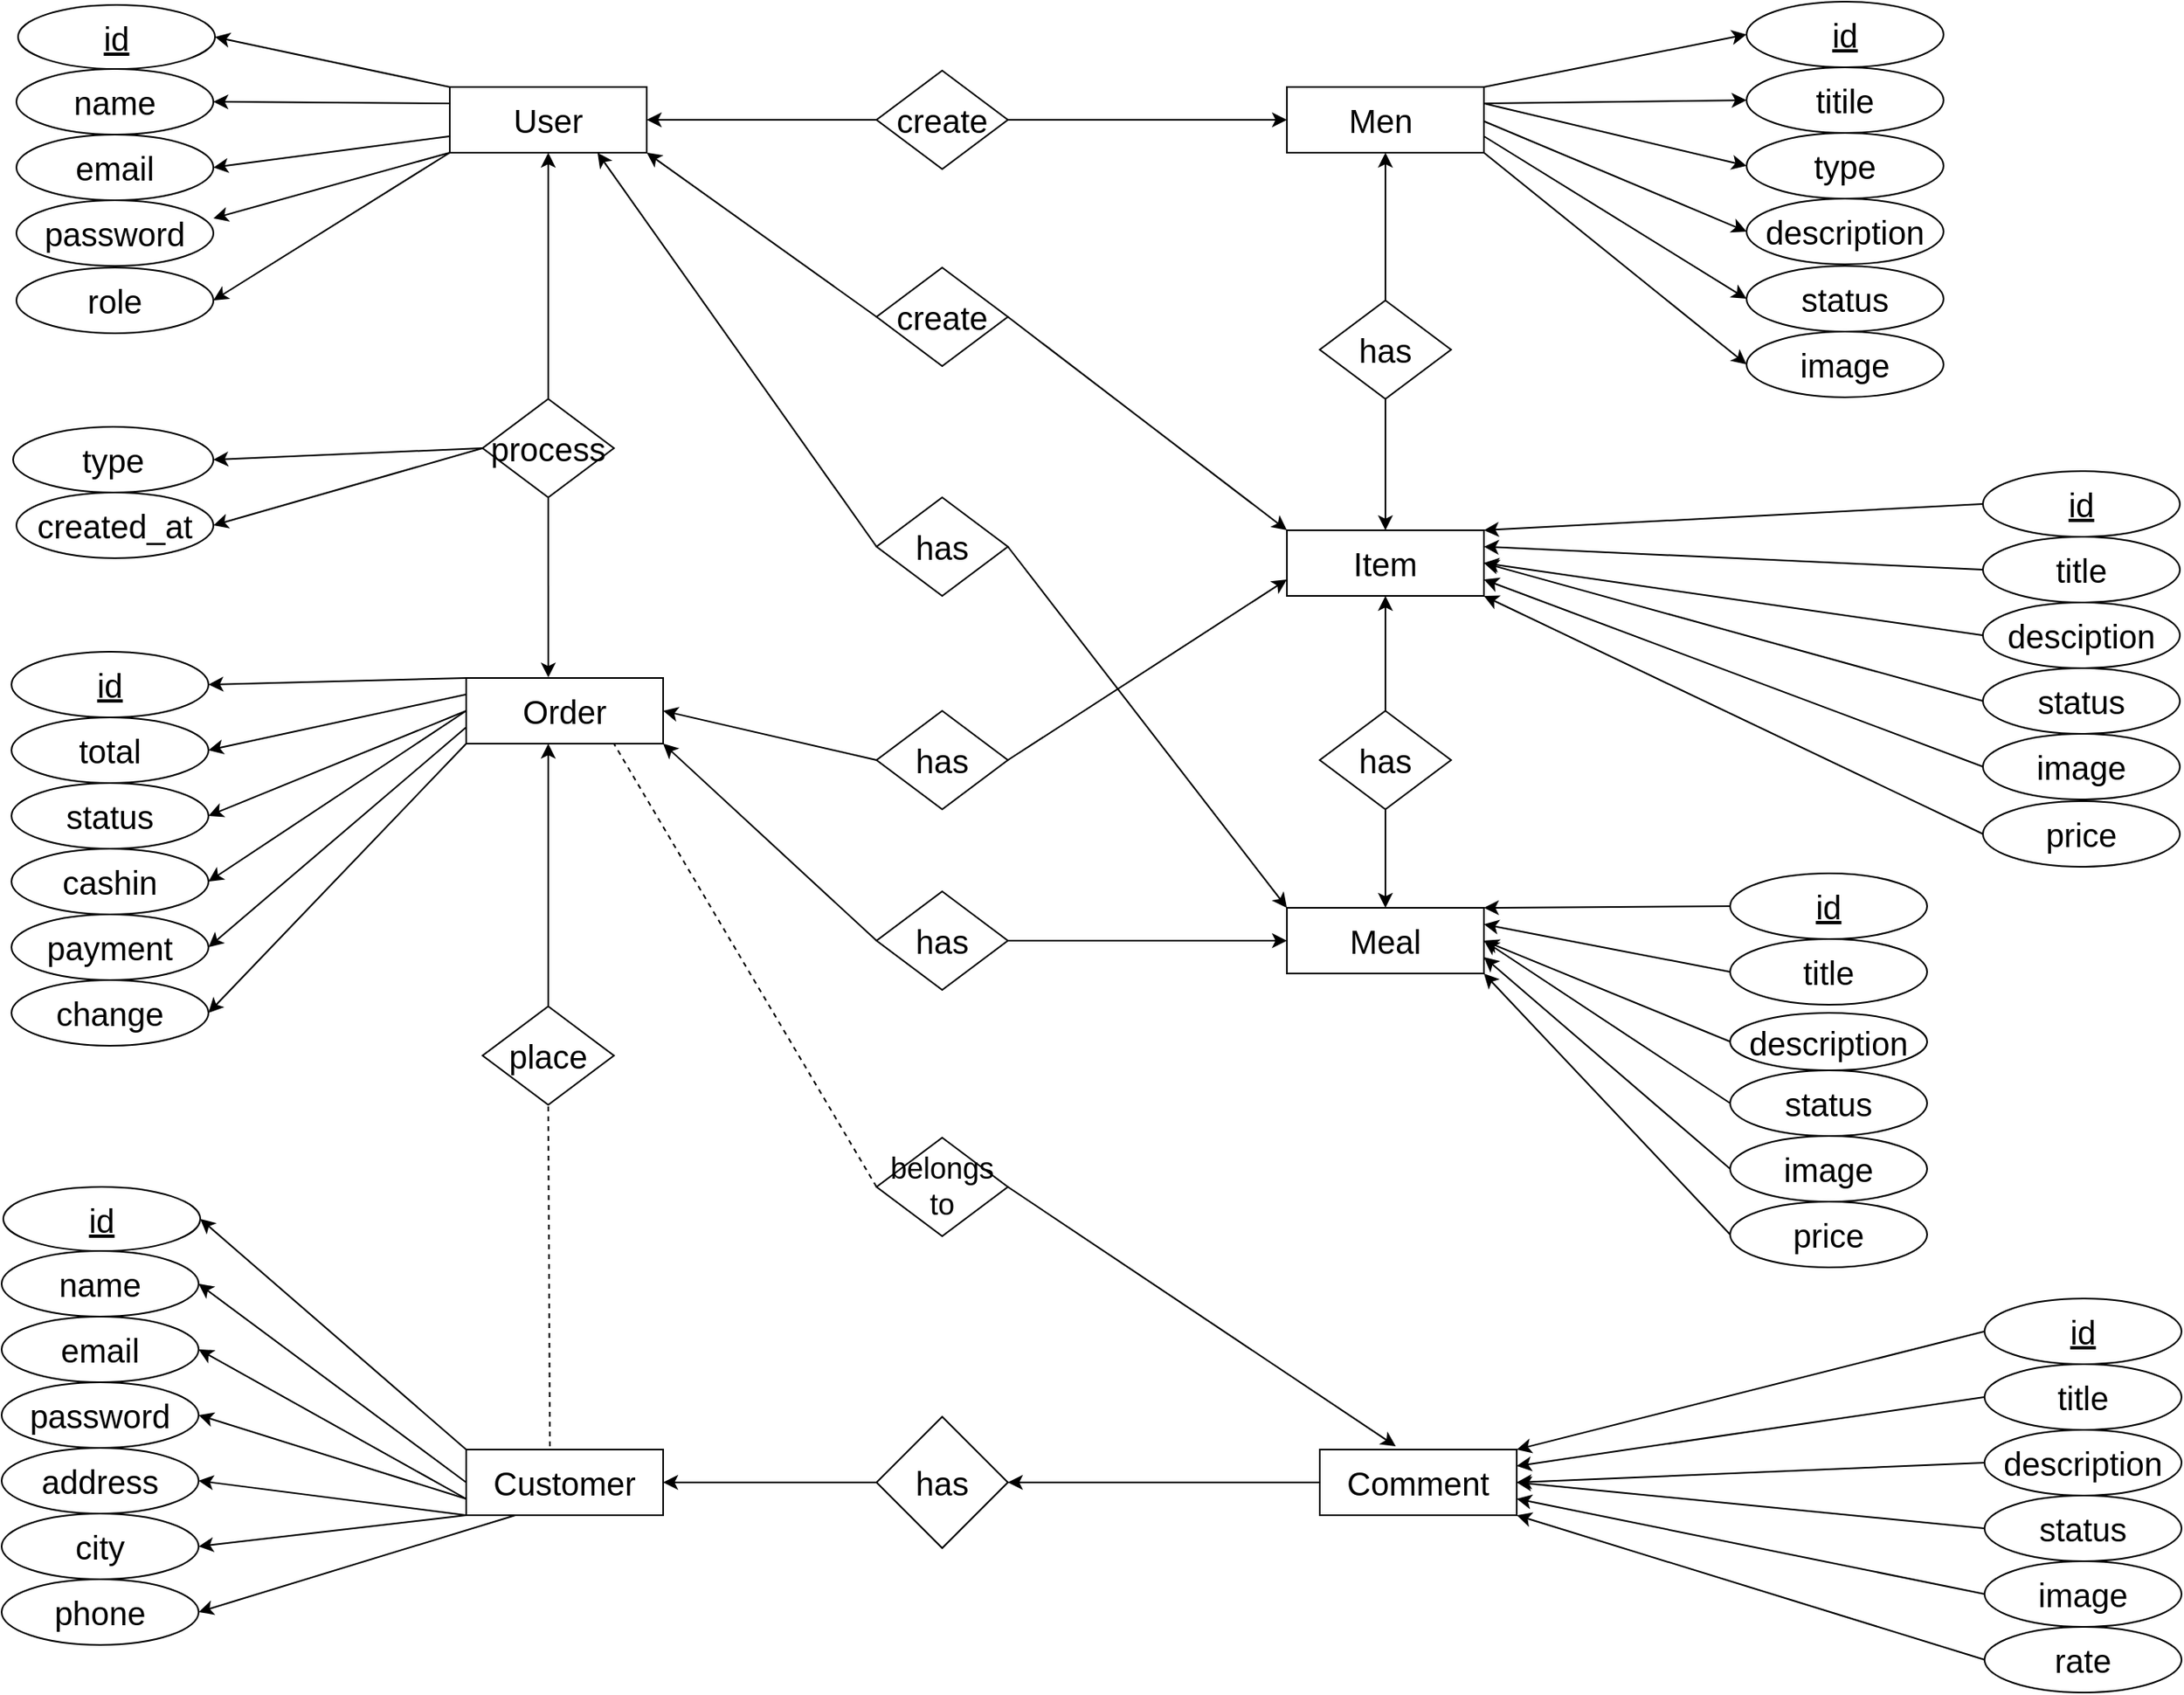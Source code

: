 <mxfile version="20.6.2" type="device"><diagram id="zzt8pFwKSeYD161nmU9I" name="Page-1"><mxGraphModel dx="2297" dy="900" grid="1" gridSize="10" guides="1" tooltips="1" connect="1" arrows="1" fold="1" page="1" pageScale="1" pageWidth="850" pageHeight="1100" math="0" shadow="0"><root><mxCell id="0"/><mxCell id="1" parent="0"/><mxCell id="lmB3rib237gsvG0lCWFo-157" value="" style="edgeStyle=none;rounded=0;orthogonalLoop=1;jettySize=auto;html=1;fontSize=20;entryX=1;entryY=0.5;entryDx=0;entryDy=0;exitX=0;exitY=0;exitDx=0;exitDy=0;" parent="1" source="lmB3rib237gsvG0lCWFo-1" target="lmB3rib237gsvG0lCWFo-173" edge="1"><mxGeometry relative="1" as="geometry"><mxPoint x="-370" y="100" as="sourcePoint"/><mxPoint x="-498" y="60" as="targetPoint"/></mxGeometry></mxCell><mxCell id="lmB3rib237gsvG0lCWFo-159" value="" style="edgeStyle=none;rounded=0;orthogonalLoop=1;jettySize=auto;html=1;fontSize=20;entryX=1;entryY=0.5;entryDx=0;entryDy=0;exitX=0;exitY=0.25;exitDx=0;exitDy=0;" parent="1" source="lmB3rib237gsvG0lCWFo-1" target="lmB3rib237gsvG0lCWFo-172" edge="1"><mxGeometry relative="1" as="geometry"><mxPoint x="-498" y="100" as="targetPoint"/></mxGeometry></mxCell><mxCell id="lmB3rib237gsvG0lCWFo-163" value="" style="edgeStyle=none;rounded=0;orthogonalLoop=1;jettySize=auto;html=1;fontSize=20;entryX=1;entryY=0.275;entryDx=0;entryDy=0;entryPerimeter=0;exitX=0;exitY=1;exitDx=0;exitDy=0;" parent="1" source="lmB3rib237gsvG0lCWFo-1" target="lmB3rib237gsvG0lCWFo-171" edge="1"><mxGeometry relative="1" as="geometry"><mxPoint x="-360" y="120" as="sourcePoint"/><mxPoint x="-498" y="180" as="targetPoint"/></mxGeometry></mxCell><mxCell id="lmB3rib237gsvG0lCWFo-168" style="edgeStyle=none;rounded=0;orthogonalLoop=1;jettySize=auto;html=1;exitX=0;exitY=0.75;exitDx=0;exitDy=0;entryX=1;entryY=0.5;entryDx=0;entryDy=0;fontSize=20;" parent="1" source="lmB3rib237gsvG0lCWFo-1" target="lmB3rib237gsvG0lCWFo-170" edge="1"><mxGeometry relative="1" as="geometry"><mxPoint x="-498" y="140" as="targetPoint"/></mxGeometry></mxCell><mxCell id="lmB3rib237gsvG0lCWFo-169" style="edgeStyle=none;rounded=0;orthogonalLoop=1;jettySize=auto;html=1;exitX=0;exitY=1;exitDx=0;exitDy=0;entryX=1;entryY=0.5;entryDx=0;entryDy=0;fontSize=20;" parent="1" source="lmB3rib237gsvG0lCWFo-1" target="lmB3rib237gsvG0lCWFo-164" edge="1"><mxGeometry relative="1" as="geometry"/></mxCell><object label="&lt;font style=&quot;font-size: 20px;&quot;&gt;User&lt;/font&gt;" id="lmB3rib237gsvG0lCWFo-1"><mxCell style="rounded=0;whiteSpace=wrap;html=1;" parent="1" vertex="1"><mxGeometry x="-368" y="90" width="120" height="40" as="geometry"/></mxCell></object><mxCell id="lmB3rib237gsvG0lCWFo-179" value="" style="edgeStyle=none;rounded=0;orthogonalLoop=1;jettySize=auto;html=1;fontSize=18;entryX=0;entryY=0.5;entryDx=0;entryDy=0;exitX=1;exitY=0.25;exitDx=0;exitDy=0;" parent="1" source="lmB3rib237gsvG0lCWFo-2" target="lmB3rib237gsvG0lCWFo-182" edge="1"><mxGeometry relative="1" as="geometry"/></mxCell><mxCell id="lmB3rib237gsvG0lCWFo-181" value="" style="edgeStyle=none;rounded=0;orthogonalLoop=1;jettySize=auto;html=1;fontSize=18;entryX=0;entryY=0.5;entryDx=0;entryDy=0;exitX=1;exitY=0;exitDx=0;exitDy=0;" parent="1" source="lmB3rib237gsvG0lCWFo-2" target="lmB3rib237gsvG0lCWFo-178" edge="1"><mxGeometry relative="1" as="geometry"/></mxCell><mxCell id="lmB3rib237gsvG0lCWFo-187" style="edgeStyle=none;rounded=0;orthogonalLoop=1;jettySize=auto;html=1;exitX=1;exitY=0.25;exitDx=0;exitDy=0;entryX=0;entryY=0.5;entryDx=0;entryDy=0;fontSize=18;" parent="1" source="lmB3rib237gsvG0lCWFo-2" target="lmB3rib237gsvG0lCWFo-184" edge="1"><mxGeometry relative="1" as="geometry"/></mxCell><mxCell id="lmB3rib237gsvG0lCWFo-188" style="edgeStyle=none;rounded=0;orthogonalLoop=1;jettySize=auto;html=1;entryX=0;entryY=0.5;entryDx=0;entryDy=0;fontSize=18;" parent="1" target="lmB3rib237gsvG0lCWFo-185" edge="1"><mxGeometry relative="1" as="geometry"><mxPoint x="260" y="110" as="sourcePoint"/></mxGeometry></mxCell><mxCell id="lmB3rib237gsvG0lCWFo-189" style="edgeStyle=none;rounded=0;orthogonalLoop=1;jettySize=auto;html=1;exitX=1;exitY=0.75;exitDx=0;exitDy=0;entryX=0;entryY=0.5;entryDx=0;entryDy=0;fontSize=18;" parent="1" source="lmB3rib237gsvG0lCWFo-2" target="lmB3rib237gsvG0lCWFo-186" edge="1"><mxGeometry relative="1" as="geometry"/></mxCell><mxCell id="lmB3rib237gsvG0lCWFo-190" style="edgeStyle=none;rounded=0;orthogonalLoop=1;jettySize=auto;html=1;exitX=1;exitY=1;exitDx=0;exitDy=0;entryX=0;entryY=0.5;entryDx=0;entryDy=0;fontSize=18;" parent="1" source="lmB3rib237gsvG0lCWFo-2" target="lmB3rib237gsvG0lCWFo-183" edge="1"><mxGeometry relative="1" as="geometry"/></mxCell><mxCell id="lmB3rib237gsvG0lCWFo-2" value="&lt;font style=&quot;font-size: 20px;&quot;&gt;Men&lt;span style=&quot;white-space: pre;&quot;&gt;&#9;&lt;/span&gt;&lt;/font&gt;" style="rounded=0;whiteSpace=wrap;html=1;" parent="1" vertex="1"><mxGeometry x="142" y="90" width="120" height="40" as="geometry"/></mxCell><mxCell id="lmB3rib237gsvG0lCWFo-74" style="edgeStyle=none;rounded=0;orthogonalLoop=1;jettySize=auto;html=1;exitX=0;exitY=0.25;exitDx=0;exitDy=0;entryX=1;entryY=0.5;entryDx=0;entryDy=0;" parent="1" source="lmB3rib237gsvG0lCWFo-3" target="lmB3rib237gsvG0lCWFo-72" edge="1"><mxGeometry relative="1" as="geometry"/></mxCell><mxCell id="lmB3rib237gsvG0lCWFo-76" value="" style="edgeStyle=none;rounded=0;orthogonalLoop=1;jettySize=auto;html=1;exitX=0;exitY=0.5;exitDx=0;exitDy=0;entryX=1;entryY=0.5;entryDx=0;entryDy=0;" parent="1" source="lmB3rib237gsvG0lCWFo-3" target="lmB3rib237gsvG0lCWFo-75" edge="1"><mxGeometry relative="1" as="geometry"/></mxCell><mxCell id="lmB3rib237gsvG0lCWFo-82" style="edgeStyle=none;rounded=0;orthogonalLoop=1;jettySize=auto;html=1;exitX=0;exitY=0.5;exitDx=0;exitDy=0;entryX=1;entryY=0.5;entryDx=0;entryDy=0;" parent="1" source="lmB3rib237gsvG0lCWFo-3" target="lmB3rib237gsvG0lCWFo-81" edge="1"><mxGeometry relative="1" as="geometry"/></mxCell><mxCell id="lmB3rib237gsvG0lCWFo-83" style="edgeStyle=none;rounded=0;orthogonalLoop=1;jettySize=auto;html=1;exitX=0;exitY=0;exitDx=0;exitDy=0;entryX=1;entryY=0.5;entryDx=0;entryDy=0;" parent="1" source="lmB3rib237gsvG0lCWFo-3" target="lmB3rib237gsvG0lCWFo-77" edge="1"><mxGeometry relative="1" as="geometry"/></mxCell><mxCell id="lmB3rib237gsvG0lCWFo-86" style="edgeStyle=none;rounded=0;orthogonalLoop=1;jettySize=auto;html=1;exitX=0;exitY=1;exitDx=0;exitDy=0;entryX=1;entryY=0.5;entryDx=0;entryDy=0;" parent="1" source="lmB3rib237gsvG0lCWFo-3" target="lmB3rib237gsvG0lCWFo-85" edge="1"><mxGeometry relative="1" as="geometry"/></mxCell><mxCell id="lmB3rib237gsvG0lCWFo-87" style="edgeStyle=none;rounded=0;orthogonalLoop=1;jettySize=auto;html=1;exitX=0;exitY=0.75;exitDx=0;exitDy=0;entryX=1;entryY=0.5;entryDx=0;entryDy=0;" parent="1" source="lmB3rib237gsvG0lCWFo-3" target="lmB3rib237gsvG0lCWFo-84" edge="1"><mxGeometry relative="1" as="geometry"/></mxCell><mxCell id="lmB3rib237gsvG0lCWFo-3" value="&lt;font style=&quot;font-size: 20px;&quot;&gt;Order&lt;/font&gt;" style="rounded=0;whiteSpace=wrap;html=1;" parent="1" vertex="1"><mxGeometry x="-358" y="450" width="120" height="40" as="geometry"/></mxCell><mxCell id="lmB3rib237gsvG0lCWFo-47" value="" style="edgeStyle=orthogonalEdgeStyle;rounded=0;orthogonalLoop=1;jettySize=auto;html=1;entryX=1;entryY=0.5;entryDx=0;entryDy=0;exitX=0;exitY=0.5;exitDx=0;exitDy=0;" parent="1" source="lmB3rib237gsvG0lCWFo-7" target="lmB3rib237gsvG0lCWFo-46" edge="1"><mxGeometry relative="1" as="geometry"/></mxCell><mxCell id="lmB3rib237gsvG0lCWFo-7" value="&lt;font style=&quot;font-size: 20px;&quot;&gt;Comment&lt;/font&gt;" style="rounded=0;whiteSpace=wrap;html=1;" parent="1" vertex="1"><mxGeometry x="162" y="920" width="120" height="40" as="geometry"/></mxCell><mxCell id="lmB3rib237gsvG0lCWFo-32" style="edgeStyle=orthogonalEdgeStyle;rounded=0;orthogonalLoop=1;jettySize=auto;html=1;exitX=1;exitY=0.5;exitDx=0;exitDy=0;entryX=0;entryY=0.5;entryDx=0;entryDy=0;" parent="1" source="lmB3rib237gsvG0lCWFo-17" target="lmB3rib237gsvG0lCWFo-2" edge="1"><mxGeometry relative="1" as="geometry"/></mxCell><mxCell id="lmB3rib237gsvG0lCWFo-175" style="edgeStyle=none;rounded=0;orthogonalLoop=1;jettySize=auto;html=1;exitX=0;exitY=0.5;exitDx=0;exitDy=0;entryX=1;entryY=0.5;entryDx=0;entryDy=0;fontSize=18;" parent="1" source="lmB3rib237gsvG0lCWFo-17" target="lmB3rib237gsvG0lCWFo-1" edge="1"><mxGeometry relative="1" as="geometry"/></mxCell><mxCell id="lmB3rib237gsvG0lCWFo-17" value="&lt;font style=&quot;font-size: 20px;&quot;&gt;create&lt;/font&gt;" style="rhombus;whiteSpace=wrap;html=1;" parent="1" vertex="1"><mxGeometry x="-108" y="80" width="80" height="60" as="geometry"/></mxCell><mxCell id="lmB3rib237gsvG0lCWFo-63" style="edgeStyle=none;rounded=0;orthogonalLoop=1;jettySize=auto;html=1;exitX=1;exitY=0.5;exitDx=0;exitDy=0;entryX=0;entryY=0;entryDx=0;entryDy=0;" parent="1" source="lmB3rib237gsvG0lCWFo-19" target="lmB3rib237gsvG0lCWFo-112" edge="1"><mxGeometry relative="1" as="geometry"><mxPoint x="142" y="600" as="targetPoint"/></mxGeometry></mxCell><mxCell id="lmB3rib237gsvG0lCWFo-67" style="edgeStyle=none;rounded=0;orthogonalLoop=1;jettySize=auto;html=1;exitX=0;exitY=0.5;exitDx=0;exitDy=0;entryX=0.75;entryY=1;entryDx=0;entryDy=0;" parent="1" source="lmB3rib237gsvG0lCWFo-19" target="lmB3rib237gsvG0lCWFo-1" edge="1"><mxGeometry relative="1" as="geometry"/></mxCell><mxCell id="lmB3rib237gsvG0lCWFo-19" value="&lt;font style=&quot;font-size: 20px;&quot;&gt;has&lt;/font&gt;" style="rhombus;whiteSpace=wrap;html=1;" parent="1" vertex="1"><mxGeometry x="-108" y="340" width="80" height="60" as="geometry"/></mxCell><mxCell id="lmB3rib237gsvG0lCWFo-53" style="edgeStyle=none;rounded=0;orthogonalLoop=1;jettySize=auto;html=1;exitX=1;exitY=0.5;exitDx=0;exitDy=0;entryX=0;entryY=0;entryDx=0;entryDy=0;" parent="1" source="lmB3rib237gsvG0lCWFo-20" target="lmB3rib237gsvG0lCWFo-125" edge="1"><mxGeometry relative="1" as="geometry"><mxPoint x="142" y="360" as="targetPoint"/></mxGeometry></mxCell><mxCell id="lmB3rib237gsvG0lCWFo-174" style="edgeStyle=none;rounded=0;orthogonalLoop=1;jettySize=auto;html=1;exitX=0;exitY=0.5;exitDx=0;exitDy=0;entryX=1;entryY=1;entryDx=0;entryDy=0;fontSize=18;" parent="1" source="lmB3rib237gsvG0lCWFo-20" target="lmB3rib237gsvG0lCWFo-1" edge="1"><mxGeometry relative="1" as="geometry"/></mxCell><mxCell id="lmB3rib237gsvG0lCWFo-20" value="&lt;font style=&quot;font-size: 20px;&quot;&gt;create&lt;/font&gt;" style="rhombus;whiteSpace=wrap;html=1;" parent="1" vertex="1"><mxGeometry x="-108" y="200" width="80" height="60" as="geometry"/></mxCell><mxCell id="lmB3rib237gsvG0lCWFo-59" style="edgeStyle=none;rounded=0;orthogonalLoop=1;jettySize=auto;html=1;exitX=1;exitY=0.5;exitDx=0;exitDy=0;entryX=0.386;entryY=-0.05;entryDx=0;entryDy=0;entryPerimeter=0;" parent="1" source="lmB3rib237gsvG0lCWFo-21" target="lmB3rib237gsvG0lCWFo-7" edge="1"><mxGeometry relative="1" as="geometry"/></mxCell><mxCell id="lmB3rib237gsvG0lCWFo-21" value="&lt;font style=&quot;font-size: 18px;&quot;&gt;belongs &lt;br&gt;to&lt;/font&gt;" style="rhombus;whiteSpace=wrap;html=1;" parent="1" vertex="1"><mxGeometry x="-108" y="730" width="80" height="60" as="geometry"/></mxCell><mxCell id="lmB3rib237gsvG0lCWFo-65" style="edgeStyle=none;rounded=0;orthogonalLoop=1;jettySize=auto;html=1;exitX=0;exitY=0.5;exitDx=0;exitDy=0;entryX=1;entryY=0.5;entryDx=0;entryDy=0;" parent="1" source="lmB3rib237gsvG0lCWFo-22" target="lmB3rib237gsvG0lCWFo-3" edge="1"><mxGeometry relative="1" as="geometry"/></mxCell><mxCell id="lmB3rib237gsvG0lCWFo-66" style="edgeStyle=none;rounded=0;orthogonalLoop=1;jettySize=auto;html=1;exitX=1;exitY=0.5;exitDx=0;exitDy=0;entryX=0;entryY=0.75;entryDx=0;entryDy=0;" parent="1" source="lmB3rib237gsvG0lCWFo-22" target="lmB3rib237gsvG0lCWFo-125" edge="1"><mxGeometry relative="1" as="geometry"><mxPoint x="140" y="400" as="targetPoint"/></mxGeometry></mxCell><mxCell id="lmB3rib237gsvG0lCWFo-22" value="&lt;font style=&quot;font-size: 20px;&quot;&gt;has&lt;/font&gt;" style="rhombus;whiteSpace=wrap;html=1;" parent="1" vertex="1"><mxGeometry x="-108" y="470" width="80" height="60" as="geometry"/></mxCell><mxCell id="lmB3rib237gsvG0lCWFo-51" style="edgeStyle=orthogonalEdgeStyle;rounded=0;orthogonalLoop=1;jettySize=auto;html=1;exitX=0.5;exitY=0;exitDx=0;exitDy=0;entryX=0.5;entryY=1;entryDx=0;entryDy=0;" parent="1" source="lmB3rib237gsvG0lCWFo-24" target="lmB3rib237gsvG0lCWFo-1" edge="1"><mxGeometry relative="1" as="geometry"/></mxCell><mxCell id="lmB3rib237gsvG0lCWFo-56" style="edgeStyle=none;rounded=0;orthogonalLoop=1;jettySize=auto;html=1;exitX=0.5;exitY=1;exitDx=0;exitDy=0;entryX=0.417;entryY=-0.008;entryDx=0;entryDy=0;entryPerimeter=0;" parent="1" source="lmB3rib237gsvG0lCWFo-24" target="lmB3rib237gsvG0lCWFo-3" edge="1"><mxGeometry relative="1" as="geometry"/></mxCell><mxCell id="lmB3rib237gsvG0lCWFo-153" value="" style="edgeStyle=none;rounded=0;orthogonalLoop=1;jettySize=auto;html=1;fontSize=20;entryX=1;entryY=0.5;entryDx=0;entryDy=0;exitX=0;exitY=0.5;exitDx=0;exitDy=0;" parent="1" source="lmB3rib237gsvG0lCWFo-24" target="lmB3rib237gsvG0lCWFo-152" edge="1"><mxGeometry relative="1" as="geometry"/></mxCell><mxCell id="lmB3rib237gsvG0lCWFo-155" value="" style="edgeStyle=none;rounded=0;orthogonalLoop=1;jettySize=auto;html=1;fontSize=20;entryX=1;entryY=0.5;entryDx=0;entryDy=0;exitX=0;exitY=0.5;exitDx=0;exitDy=0;" parent="1" source="lmB3rib237gsvG0lCWFo-24" target="lmB3rib237gsvG0lCWFo-154" edge="1"><mxGeometry relative="1" as="geometry"/></mxCell><mxCell id="lmB3rib237gsvG0lCWFo-24" value="&lt;font style=&quot;font-size: 20px;&quot;&gt;process&lt;/font&gt;" style="rhombus;whiteSpace=wrap;html=1;" parent="1" vertex="1"><mxGeometry x="-348" y="280" width="80" height="60" as="geometry"/></mxCell><mxCell id="lmB3rib237gsvG0lCWFo-34" value="" style="edgeStyle=orthogonalEdgeStyle;rounded=0;orthogonalLoop=1;jettySize=auto;html=1;entryX=0.5;entryY=0;entryDx=0;entryDy=0;" parent="1" source="lmB3rib237gsvG0lCWFo-25" target="lmB3rib237gsvG0lCWFo-125" edge="1"><mxGeometry relative="1" as="geometry"><mxPoint x="202" y="360" as="targetPoint"/></mxGeometry></mxCell><mxCell id="lmB3rib237gsvG0lCWFo-176" style="edgeStyle=none;rounded=0;orthogonalLoop=1;jettySize=auto;html=1;exitX=0.5;exitY=0;exitDx=0;exitDy=0;entryX=0.5;entryY=1;entryDx=0;entryDy=0;fontSize=18;" parent="1" source="lmB3rib237gsvG0lCWFo-25" target="lmB3rib237gsvG0lCWFo-2" edge="1"><mxGeometry relative="1" as="geometry"/></mxCell><mxCell id="lmB3rib237gsvG0lCWFo-25" value="&lt;font style=&quot;font-size: 20px;&quot;&gt;has&lt;/font&gt;" style="rhombus;whiteSpace=wrap;html=1;" parent="1" vertex="1"><mxGeometry x="162" y="220" width="80" height="60" as="geometry"/></mxCell><mxCell id="lmB3rib237gsvG0lCWFo-39" value="" style="edgeStyle=orthogonalEdgeStyle;rounded=0;orthogonalLoop=1;jettySize=auto;html=1;entryX=0.5;entryY=0;entryDx=0;entryDy=0;" parent="1" source="lmB3rib237gsvG0lCWFo-26" target="lmB3rib237gsvG0lCWFo-112" edge="1"><mxGeometry relative="1" as="geometry"><mxPoint x="202" y="590" as="targetPoint"/></mxGeometry></mxCell><mxCell id="lmB3rib237gsvG0lCWFo-177" style="edgeStyle=none;rounded=0;orthogonalLoop=1;jettySize=auto;html=1;exitX=0.5;exitY=0;exitDx=0;exitDy=0;entryX=0.5;entryY=1;entryDx=0;entryDy=0;fontSize=18;" parent="1" source="lmB3rib237gsvG0lCWFo-26" target="lmB3rib237gsvG0lCWFo-125" edge="1"><mxGeometry relative="1" as="geometry"/></mxCell><mxCell id="lmB3rib237gsvG0lCWFo-26" value="&lt;font style=&quot;font-size: 20px;&quot;&gt;has&lt;/font&gt;" style="rhombus;whiteSpace=wrap;html=1;" parent="1" vertex="1"><mxGeometry x="162" y="470" width="80" height="60" as="geometry"/></mxCell><mxCell id="lmB3rib237gsvG0lCWFo-60" style="edgeStyle=none;rounded=0;orthogonalLoop=1;jettySize=auto;html=1;exitX=1;exitY=0.5;exitDx=0;exitDy=0;entryX=0;entryY=0.5;entryDx=0;entryDy=0;" parent="1" source="lmB3rib237gsvG0lCWFo-27" target="lmB3rib237gsvG0lCWFo-112" edge="1"><mxGeometry relative="1" as="geometry"><mxPoint x="142" y="610" as="targetPoint"/></mxGeometry></mxCell><mxCell id="lmB3rib237gsvG0lCWFo-64" style="edgeStyle=none;rounded=0;orthogonalLoop=1;jettySize=auto;html=1;exitX=0;exitY=0.5;exitDx=0;exitDy=0;entryX=1;entryY=1;entryDx=0;entryDy=0;" parent="1" source="lmB3rib237gsvG0lCWFo-27" target="lmB3rib237gsvG0lCWFo-3" edge="1"><mxGeometry relative="1" as="geometry"/></mxCell><mxCell id="lmB3rib237gsvG0lCWFo-27" value="&lt;font style=&quot;font-size: 20px;&quot;&gt;has&lt;/font&gt;" style="rhombus;whiteSpace=wrap;html=1;" parent="1" vertex="1"><mxGeometry x="-108" y="580" width="80" height="60" as="geometry"/></mxCell><mxCell id="lmB3rib237gsvG0lCWFo-57" style="rounded=0;orthogonalLoop=1;jettySize=auto;html=1;exitX=0.5;exitY=0;exitDx=0;exitDy=0;" parent="1" source="lmB3rib237gsvG0lCWFo-28" edge="1"><mxGeometry relative="1" as="geometry"><mxPoint x="-308" y="490" as="targetPoint"/></mxGeometry></mxCell><mxCell id="lmB3rib237gsvG0lCWFo-28" value="&lt;font style=&quot;font-size: 20px;&quot;&gt;place&lt;/font&gt;" style="rhombus;whiteSpace=wrap;html=1;" parent="1" vertex="1"><mxGeometry x="-348" y="650" width="80" height="60" as="geometry"/></mxCell><mxCell id="lmB3rib237gsvG0lCWFo-49" value="" style="edgeStyle=orthogonalEdgeStyle;rounded=0;orthogonalLoop=1;jettySize=auto;html=1;entryX=1;entryY=0.5;entryDx=0;entryDy=0;exitX=0;exitY=0.5;exitDx=0;exitDy=0;" parent="1" source="lmB3rib237gsvG0lCWFo-46" target="lmB3rib237gsvG0lCWFo-48" edge="1"><mxGeometry relative="1" as="geometry"/></mxCell><mxCell id="lmB3rib237gsvG0lCWFo-46" value="&lt;font style=&quot;font-size: 20px;&quot;&gt;has&lt;/font&gt;" style="rhombus;whiteSpace=wrap;html=1;rounded=0;" parent="1" vertex="1"><mxGeometry x="-108" y="900" width="80" height="80" as="geometry"/></mxCell><mxCell id="lmB3rib237gsvG0lCWFo-151" value="" style="edgeStyle=none;rounded=0;orthogonalLoop=1;jettySize=auto;html=1;fontSize=20;entryX=1;entryY=0.5;entryDx=0;entryDy=0;exitX=0;exitY=0;exitDx=0;exitDy=0;" parent="1" source="lmB3rib237gsvG0lCWFo-48" target="lmB3rib237gsvG0lCWFo-150" edge="1"><mxGeometry relative="1" as="geometry"/></mxCell><mxCell id="lmB3rib237gsvG0lCWFo-48" value="&lt;font style=&quot;font-size: 20px;&quot;&gt;Customer&lt;/font&gt;" style="whiteSpace=wrap;html=1;rounded=0;" parent="1" vertex="1"><mxGeometry x="-358" y="920" width="120" height="40" as="geometry"/></mxCell><mxCell id="lmB3rib237gsvG0lCWFo-72" value="&lt;font style=&quot;font-size: 20px;&quot;&gt;total&lt;/font&gt;" style="ellipse;whiteSpace=wrap;html=1;rounded=0;" parent="1" vertex="1"><mxGeometry x="-635" y="474" width="120" height="40" as="geometry"/></mxCell><mxCell id="lmB3rib237gsvG0lCWFo-75" value="&lt;font style=&quot;font-size: 20px;&quot;&gt;status&lt;/font&gt;" style="ellipse;whiteSpace=wrap;html=1;rounded=0;" parent="1" vertex="1"><mxGeometry x="-635" y="514" width="120" height="40" as="geometry"/></mxCell><mxCell id="lmB3rib237gsvG0lCWFo-77" value="&lt;font style=&quot;font-size: 20px;&quot;&gt;&lt;u&gt;id&lt;/u&gt;&lt;/font&gt;" style="ellipse;whiteSpace=wrap;html=1;rounded=0;" parent="1" vertex="1"><mxGeometry x="-635" y="434" width="120" height="40" as="geometry"/></mxCell><mxCell id="lmB3rib237gsvG0lCWFo-81" value="&lt;font style=&quot;font-size: 20px;&quot;&gt;cashin&lt;/font&gt;" style="ellipse;whiteSpace=wrap;html=1;rounded=0;" parent="1" vertex="1"><mxGeometry x="-635" y="554" width="120" height="40" as="geometry"/></mxCell><mxCell id="lmB3rib237gsvG0lCWFo-84" value="&lt;font style=&quot;font-size: 20px;&quot;&gt;payment&lt;/font&gt;" style="ellipse;whiteSpace=wrap;html=1;rounded=0;" parent="1" vertex="1"><mxGeometry x="-635" y="594" width="120" height="40" as="geometry"/></mxCell><mxCell id="lmB3rib237gsvG0lCWFo-85" value="&lt;font style=&quot;font-size: 20px;&quot;&gt;change&lt;/font&gt;" style="ellipse;whiteSpace=wrap;html=1;rounded=0;" parent="1" vertex="1"><mxGeometry x="-635" y="634" width="120" height="40" as="geometry"/></mxCell><mxCell id="lmB3rib237gsvG0lCWFo-109" style="edgeStyle=none;rounded=0;orthogonalLoop=1;jettySize=auto;html=1;exitX=0;exitY=0.5;exitDx=0;exitDy=0;entryX=1;entryY=0.5;entryDx=0;entryDy=0;fontSize=20;" parent="1" source="lmB3rib237gsvG0lCWFo-88" target="lmB3rib237gsvG0lCWFo-7" edge="1"><mxGeometry relative="1" as="geometry"/></mxCell><mxCell id="lmB3rib237gsvG0lCWFo-88" value="&lt;font style=&quot;font-size: 20px;&quot;&gt;status&lt;/font&gt;" style="ellipse;whiteSpace=wrap;html=1;rounded=0;" parent="1" vertex="1"><mxGeometry x="567" y="948" width="120" height="40" as="geometry"/></mxCell><mxCell id="lmB3rib237gsvG0lCWFo-110" style="edgeStyle=none;rounded=0;orthogonalLoop=1;jettySize=auto;html=1;exitX=0;exitY=0.5;exitDx=0;exitDy=0;entryX=1;entryY=0.75;entryDx=0;entryDy=0;fontSize=20;" parent="1" source="lmB3rib237gsvG0lCWFo-89" target="lmB3rib237gsvG0lCWFo-7" edge="1"><mxGeometry relative="1" as="geometry"/></mxCell><mxCell id="lmB3rib237gsvG0lCWFo-89" value="&lt;font style=&quot;font-size: 20px;&quot;&gt;image&lt;/font&gt;" style="ellipse;whiteSpace=wrap;html=1;rounded=0;" parent="1" vertex="1"><mxGeometry x="567" y="988" width="120" height="40" as="geometry"/></mxCell><mxCell id="lmB3rib237gsvG0lCWFo-103" style="edgeStyle=none;rounded=0;orthogonalLoop=1;jettySize=auto;html=1;exitX=0;exitY=0.5;exitDx=0;exitDy=0;entryX=1;entryY=0.5;entryDx=0;entryDy=0;fontSize=20;" parent="1" source="lmB3rib237gsvG0lCWFo-92" target="lmB3rib237gsvG0lCWFo-7" edge="1"><mxGeometry relative="1" as="geometry"/></mxCell><mxCell id="lmB3rib237gsvG0lCWFo-92" value="&lt;font style=&quot;font-size: 20px;&quot;&gt;description&lt;/font&gt;" style="ellipse;whiteSpace=wrap;html=1;rounded=0;" parent="1" vertex="1"><mxGeometry x="567" y="908" width="120" height="40" as="geometry"/></mxCell><mxCell id="lmB3rib237gsvG0lCWFo-106" style="edgeStyle=none;rounded=0;orthogonalLoop=1;jettySize=auto;html=1;exitX=0;exitY=0.5;exitDx=0;exitDy=0;entryX=1;entryY=1;entryDx=0;entryDy=0;fontSize=20;" parent="1" source="lmB3rib237gsvG0lCWFo-94" target="lmB3rib237gsvG0lCWFo-7" edge="1"><mxGeometry relative="1" as="geometry"/></mxCell><mxCell id="lmB3rib237gsvG0lCWFo-94" value="rate" style="ellipse;whiteSpace=wrap;html=1;rounded=0;fontSize=20;" parent="1" vertex="1"><mxGeometry x="567" y="1028" width="120" height="40" as="geometry"/></mxCell><mxCell id="lmB3rib237gsvG0lCWFo-111" style="edgeStyle=none;rounded=0;orthogonalLoop=1;jettySize=auto;html=1;exitX=0;exitY=0.5;exitDx=0;exitDy=0;entryX=1;entryY=0;entryDx=0;entryDy=0;fontSize=20;" parent="1" source="lmB3rib237gsvG0lCWFo-95" target="lmB3rib237gsvG0lCWFo-7" edge="1"><mxGeometry relative="1" as="geometry"/></mxCell><mxCell id="lmB3rib237gsvG0lCWFo-95" value="&lt;font style=&quot;font-size: 20px;&quot;&gt;&lt;u&gt;id&lt;/u&gt;&lt;/font&gt;" style="ellipse;whiteSpace=wrap;html=1;rounded=0;" parent="1" vertex="1"><mxGeometry x="567" y="828" width="120" height="40" as="geometry"/></mxCell><mxCell id="lmB3rib237gsvG0lCWFo-102" style="edgeStyle=none;rounded=0;orthogonalLoop=1;jettySize=auto;html=1;exitX=0;exitY=0.5;exitDx=0;exitDy=0;entryX=1;entryY=0.25;entryDx=0;entryDy=0;fontSize=20;" parent="1" source="lmB3rib237gsvG0lCWFo-97" target="lmB3rib237gsvG0lCWFo-7" edge="1"><mxGeometry relative="1" as="geometry"/></mxCell><mxCell id="lmB3rib237gsvG0lCWFo-97" value="&lt;font style=&quot;font-size: 20px;&quot;&gt;title&lt;/font&gt;" style="ellipse;whiteSpace=wrap;html=1;rounded=0;" parent="1" vertex="1"><mxGeometry x="567" y="868" width="120" height="40" as="geometry"/></mxCell><mxCell id="lmB3rib237gsvG0lCWFo-112" value="&lt;font style=&quot;font-size: 20px;&quot;&gt;Meal&lt;/font&gt;" style="rounded=0;whiteSpace=wrap;html=1;" parent="1" vertex="1"><mxGeometry x="142" y="590" width="120" height="40" as="geometry"/></mxCell><mxCell id="lmB3rib237gsvG0lCWFo-113" style="edgeStyle=none;rounded=0;orthogonalLoop=1;jettySize=auto;html=1;exitX=0;exitY=0.5;exitDx=0;exitDy=0;entryX=1;entryY=0.5;entryDx=0;entryDy=0;fontSize=20;" parent="1" source="lmB3rib237gsvG0lCWFo-114" target="lmB3rib237gsvG0lCWFo-112" edge="1"><mxGeometry relative="1" as="geometry"/></mxCell><mxCell id="lmB3rib237gsvG0lCWFo-114" value="&lt;font style=&quot;font-size: 20px;&quot;&gt;status&lt;/font&gt;" style="ellipse;whiteSpace=wrap;html=1;rounded=0;" parent="1" vertex="1"><mxGeometry x="412" y="689" width="120" height="40" as="geometry"/></mxCell><mxCell id="lmB3rib237gsvG0lCWFo-115" style="edgeStyle=none;rounded=0;orthogonalLoop=1;jettySize=auto;html=1;exitX=0;exitY=0.5;exitDx=0;exitDy=0;entryX=1;entryY=0.75;entryDx=0;entryDy=0;fontSize=20;" parent="1" source="lmB3rib237gsvG0lCWFo-116" target="lmB3rib237gsvG0lCWFo-112" edge="1"><mxGeometry relative="1" as="geometry"/></mxCell><mxCell id="lmB3rib237gsvG0lCWFo-116" value="&lt;font style=&quot;font-size: 20px;&quot;&gt;image&lt;/font&gt;" style="ellipse;whiteSpace=wrap;html=1;rounded=0;" parent="1" vertex="1"><mxGeometry x="412" y="729" width="120" height="40" as="geometry"/></mxCell><mxCell id="lmB3rib237gsvG0lCWFo-117" style="edgeStyle=none;rounded=0;orthogonalLoop=1;jettySize=auto;html=1;exitX=0;exitY=0.5;exitDx=0;exitDy=0;entryX=1;entryY=0.5;entryDx=0;entryDy=0;fontSize=20;" parent="1" source="lmB3rib237gsvG0lCWFo-118" target="lmB3rib237gsvG0lCWFo-112" edge="1"><mxGeometry relative="1" as="geometry"/></mxCell><mxCell id="lmB3rib237gsvG0lCWFo-118" value="&lt;font style=&quot;font-size: 20px;&quot;&gt;description&lt;/font&gt;" style="ellipse;whiteSpace=wrap;html=1;rounded=0;" parent="1" vertex="1"><mxGeometry x="412" y="654" width="120" height="35" as="geometry"/></mxCell><mxCell id="lmB3rib237gsvG0lCWFo-119" style="edgeStyle=none;rounded=0;orthogonalLoop=1;jettySize=auto;html=1;exitX=0;exitY=0.5;exitDx=0;exitDy=0;entryX=1;entryY=1;entryDx=0;entryDy=0;fontSize=20;" parent="1" source="lmB3rib237gsvG0lCWFo-120" target="lmB3rib237gsvG0lCWFo-112" edge="1"><mxGeometry relative="1" as="geometry"/></mxCell><mxCell id="lmB3rib237gsvG0lCWFo-120" value="price" style="ellipse;whiteSpace=wrap;html=1;rounded=0;fontSize=20;" parent="1" vertex="1"><mxGeometry x="412" y="769" width="120" height="40" as="geometry"/></mxCell><mxCell id="lmB3rib237gsvG0lCWFo-121" style="edgeStyle=none;rounded=0;orthogonalLoop=1;jettySize=auto;html=1;exitX=0;exitY=0.5;exitDx=0;exitDy=0;entryX=1;entryY=0;entryDx=0;entryDy=0;fontSize=20;" parent="1" source="lmB3rib237gsvG0lCWFo-122" target="lmB3rib237gsvG0lCWFo-112" edge="1"><mxGeometry relative="1" as="geometry"/></mxCell><mxCell id="lmB3rib237gsvG0lCWFo-122" value="&lt;font style=&quot;font-size: 20px;&quot;&gt;&lt;u&gt;id&lt;/u&gt;&lt;/font&gt;" style="ellipse;whiteSpace=wrap;html=1;rounded=0;" parent="1" vertex="1"><mxGeometry x="412" y="569" width="120" height="40" as="geometry"/></mxCell><mxCell id="lmB3rib237gsvG0lCWFo-123" style="edgeStyle=none;rounded=0;orthogonalLoop=1;jettySize=auto;html=1;exitX=0;exitY=0.5;exitDx=0;exitDy=0;entryX=1;entryY=0.25;entryDx=0;entryDy=0;fontSize=20;" parent="1" source="lmB3rib237gsvG0lCWFo-124" target="lmB3rib237gsvG0lCWFo-112" edge="1"><mxGeometry relative="1" as="geometry"/></mxCell><mxCell id="lmB3rib237gsvG0lCWFo-124" value="&lt;font style=&quot;font-size: 20px;&quot;&gt;title&lt;/font&gt;" style="ellipse;whiteSpace=wrap;html=1;rounded=0;" parent="1" vertex="1"><mxGeometry x="412" y="609" width="120" height="40" as="geometry"/></mxCell><mxCell id="lmB3rib237gsvG0lCWFo-125" value="&lt;font style=&quot;font-size: 20px;&quot;&gt;Item&lt;/font&gt;" style="rounded=0;whiteSpace=wrap;html=1;" parent="1" vertex="1"><mxGeometry x="142" y="360" width="120" height="40" as="geometry"/></mxCell><mxCell id="lmB3rib237gsvG0lCWFo-126" style="edgeStyle=none;rounded=0;orthogonalLoop=1;jettySize=auto;html=1;exitX=0;exitY=0.5;exitDx=0;exitDy=0;entryX=1;entryY=0.5;entryDx=0;entryDy=0;fontSize=20;" parent="1" source="lmB3rib237gsvG0lCWFo-127" target="lmB3rib237gsvG0lCWFo-125" edge="1"><mxGeometry relative="1" as="geometry"/></mxCell><mxCell id="lmB3rib237gsvG0lCWFo-127" value="&lt;font style=&quot;font-size: 20px;&quot;&gt;status&lt;/font&gt;" style="ellipse;whiteSpace=wrap;html=1;rounded=0;" parent="1" vertex="1"><mxGeometry x="566" y="444" width="120" height="40" as="geometry"/></mxCell><mxCell id="lmB3rib237gsvG0lCWFo-128" style="edgeStyle=none;rounded=0;orthogonalLoop=1;jettySize=auto;html=1;exitX=0;exitY=0.5;exitDx=0;exitDy=0;entryX=1;entryY=0.75;entryDx=0;entryDy=0;fontSize=20;" parent="1" source="lmB3rib237gsvG0lCWFo-129" target="lmB3rib237gsvG0lCWFo-125" edge="1"><mxGeometry relative="1" as="geometry"/></mxCell><mxCell id="lmB3rib237gsvG0lCWFo-129" value="&lt;font style=&quot;font-size: 20px;&quot;&gt;image&lt;/font&gt;" style="ellipse;whiteSpace=wrap;html=1;rounded=0;" parent="1" vertex="1"><mxGeometry x="566" y="484" width="120" height="40" as="geometry"/></mxCell><mxCell id="lmB3rib237gsvG0lCWFo-130" style="edgeStyle=none;rounded=0;orthogonalLoop=1;jettySize=auto;html=1;exitX=0;exitY=0.5;exitDx=0;exitDy=0;entryX=1;entryY=0.5;entryDx=0;entryDy=0;fontSize=20;" parent="1" source="lmB3rib237gsvG0lCWFo-131" target="lmB3rib237gsvG0lCWFo-125" edge="1"><mxGeometry relative="1" as="geometry"/></mxCell><mxCell id="lmB3rib237gsvG0lCWFo-131" value="&lt;font style=&quot;font-size: 20px;&quot;&gt;desciption&lt;/font&gt;" style="ellipse;whiteSpace=wrap;html=1;rounded=0;" parent="1" vertex="1"><mxGeometry x="566" y="404" width="120" height="40" as="geometry"/></mxCell><mxCell id="lmB3rib237gsvG0lCWFo-132" style="edgeStyle=none;rounded=0;orthogonalLoop=1;jettySize=auto;html=1;exitX=0;exitY=0.5;exitDx=0;exitDy=0;entryX=1;entryY=1;entryDx=0;entryDy=0;fontSize=20;" parent="1" source="lmB3rib237gsvG0lCWFo-133" target="lmB3rib237gsvG0lCWFo-125" edge="1"><mxGeometry relative="1" as="geometry"/></mxCell><mxCell id="lmB3rib237gsvG0lCWFo-133" value="price" style="ellipse;whiteSpace=wrap;html=1;rounded=0;fontSize=20;" parent="1" vertex="1"><mxGeometry x="566" y="525" width="120" height="40" as="geometry"/></mxCell><mxCell id="lmB3rib237gsvG0lCWFo-134" style="edgeStyle=none;rounded=0;orthogonalLoop=1;jettySize=auto;html=1;exitX=0;exitY=0.5;exitDx=0;exitDy=0;entryX=1;entryY=0;entryDx=0;entryDy=0;fontSize=20;" parent="1" source="lmB3rib237gsvG0lCWFo-135" target="lmB3rib237gsvG0lCWFo-125" edge="1"><mxGeometry relative="1" as="geometry"/></mxCell><mxCell id="lmB3rib237gsvG0lCWFo-135" value="&lt;font style=&quot;font-size: 20px;&quot;&gt;&lt;u&gt;id&lt;/u&gt;&lt;/font&gt;" style="ellipse;whiteSpace=wrap;html=1;rounded=0;" parent="1" vertex="1"><mxGeometry x="566" y="324" width="120" height="40" as="geometry"/></mxCell><mxCell id="lmB3rib237gsvG0lCWFo-136" style="edgeStyle=none;rounded=0;orthogonalLoop=1;jettySize=auto;html=1;exitX=0;exitY=0.5;exitDx=0;exitDy=0;entryX=1;entryY=0.25;entryDx=0;entryDy=0;fontSize=20;" parent="1" source="lmB3rib237gsvG0lCWFo-137" target="lmB3rib237gsvG0lCWFo-125" edge="1"><mxGeometry relative="1" as="geometry"/></mxCell><mxCell id="lmB3rib237gsvG0lCWFo-137" value="&lt;font style=&quot;font-size: 20px;&quot;&gt;title&lt;/font&gt;" style="ellipse;whiteSpace=wrap;html=1;rounded=0;" parent="1" vertex="1"><mxGeometry x="566" y="364" width="120" height="40" as="geometry"/></mxCell><mxCell id="lmB3rib237gsvG0lCWFo-138" style="edgeStyle=none;rounded=0;orthogonalLoop=1;jettySize=auto;html=1;exitX=0;exitY=0.75;exitDx=0;exitDy=0;entryX=1;entryY=0.5;entryDx=0;entryDy=0;" parent="1" source="lmB3rib237gsvG0lCWFo-48" target="lmB3rib237gsvG0lCWFo-144" edge="1"><mxGeometry relative="1" as="geometry"><mxPoint x="-381" y="909" as="sourcePoint"/></mxGeometry></mxCell><mxCell id="lmB3rib237gsvG0lCWFo-139" value="" style="edgeStyle=none;rounded=0;orthogonalLoop=1;jettySize=auto;html=1;exitX=0;exitY=0.75;exitDx=0;exitDy=0;entryX=1;entryY=0.5;entryDx=0;entryDy=0;" parent="1" source="lmB3rib237gsvG0lCWFo-48" target="lmB3rib237gsvG0lCWFo-145" edge="1"><mxGeometry relative="1" as="geometry"><mxPoint x="-381" y="919" as="sourcePoint"/><mxPoint x="-490" y="950" as="targetPoint"/></mxGeometry></mxCell><mxCell id="lmB3rib237gsvG0lCWFo-140" style="edgeStyle=none;rounded=0;orthogonalLoop=1;jettySize=auto;html=1;entryX=1;entryY=0.5;entryDx=0;entryDy=0;exitX=0;exitY=1;exitDx=0;exitDy=0;" parent="1" source="lmB3rib237gsvG0lCWFo-48" target="lmB3rib237gsvG0lCWFo-147" edge="1"><mxGeometry relative="1" as="geometry"><mxPoint x="-360" y="950" as="sourcePoint"/></mxGeometry></mxCell><mxCell id="lmB3rib237gsvG0lCWFo-141" style="edgeStyle=none;rounded=0;orthogonalLoop=1;jettySize=auto;html=1;exitX=0;exitY=0.5;exitDx=0;exitDy=0;entryX=1;entryY=0.5;entryDx=0;entryDy=0;" parent="1" source="lmB3rib237gsvG0lCWFo-48" target="lmB3rib237gsvG0lCWFo-146" edge="1"><mxGeometry relative="1" as="geometry"><mxPoint x="-381" y="899" as="sourcePoint"/></mxGeometry></mxCell><mxCell id="lmB3rib237gsvG0lCWFo-142" style="edgeStyle=none;rounded=0;orthogonalLoop=1;jettySize=auto;html=1;exitX=0.25;exitY=1;exitDx=0;exitDy=0;entryX=1;entryY=0.5;entryDx=0;entryDy=0;" parent="1" source="lmB3rib237gsvG0lCWFo-48" target="lmB3rib237gsvG0lCWFo-149" edge="1"><mxGeometry relative="1" as="geometry"><mxPoint x="-381" y="939" as="sourcePoint"/></mxGeometry></mxCell><mxCell id="lmB3rib237gsvG0lCWFo-143" style="edgeStyle=none;rounded=0;orthogonalLoop=1;jettySize=auto;html=1;exitX=0;exitY=1;exitDx=0;exitDy=0;entryX=1;entryY=0.5;entryDx=0;entryDy=0;" parent="1" source="lmB3rib237gsvG0lCWFo-48" target="lmB3rib237gsvG0lCWFo-148" edge="1"><mxGeometry relative="1" as="geometry"><mxPoint x="-381" y="929" as="sourcePoint"/></mxGeometry></mxCell><mxCell id="lmB3rib237gsvG0lCWFo-144" value="&lt;font style=&quot;font-size: 20px;&quot;&gt;email&lt;/font&gt;" style="ellipse;whiteSpace=wrap;html=1;rounded=0;" parent="1" vertex="1"><mxGeometry x="-641" y="839" width="120" height="40" as="geometry"/></mxCell><mxCell id="lmB3rib237gsvG0lCWFo-145" value="&lt;font style=&quot;font-size: 20px;&quot;&gt;password&lt;/font&gt;" style="ellipse;whiteSpace=wrap;html=1;rounded=0;" parent="1" vertex="1"><mxGeometry x="-641" y="879" width="120" height="40" as="geometry"/></mxCell><mxCell id="lmB3rib237gsvG0lCWFo-146" value="&lt;font style=&quot;font-size: 20px;&quot;&gt;name&lt;/font&gt;" style="ellipse;whiteSpace=wrap;html=1;rounded=0;" parent="1" vertex="1"><mxGeometry x="-641" y="799" width="120" height="40" as="geometry"/></mxCell><mxCell id="lmB3rib237gsvG0lCWFo-147" value="&lt;font style=&quot;font-size: 20px;&quot;&gt;address&lt;/font&gt;" style="ellipse;whiteSpace=wrap;html=1;rounded=0;" parent="1" vertex="1"><mxGeometry x="-641" y="919" width="120" height="40" as="geometry"/></mxCell><mxCell id="lmB3rib237gsvG0lCWFo-148" value="&lt;font style=&quot;font-size: 20px;&quot;&gt;city&lt;/font&gt;" style="ellipse;whiteSpace=wrap;html=1;rounded=0;" parent="1" vertex="1"><mxGeometry x="-641" y="959" width="120" height="40" as="geometry"/></mxCell><mxCell id="lmB3rib237gsvG0lCWFo-149" value="&lt;font style=&quot;font-size: 20px;&quot;&gt;phone&lt;/font&gt;" style="ellipse;whiteSpace=wrap;html=1;rounded=0;" parent="1" vertex="1"><mxGeometry x="-641" y="999" width="120" height="40" as="geometry"/></mxCell><mxCell id="lmB3rib237gsvG0lCWFo-150" value="&lt;font style=&quot;font-size: 20px;&quot;&gt;&lt;u&gt;id&lt;/u&gt;&lt;/font&gt;" style="ellipse;whiteSpace=wrap;html=1;rounded=0;" parent="1" vertex="1"><mxGeometry x="-640" y="760" width="120" height="39" as="geometry"/></mxCell><mxCell id="lmB3rib237gsvG0lCWFo-152" value="&lt;font style=&quot;font-size: 20px;&quot;&gt;&lt;font style=&quot;&quot;&gt;typ&lt;/font&gt;e&lt;/font&gt;" style="ellipse;whiteSpace=wrap;html=1;" parent="1" vertex="1"><mxGeometry x="-634" y="297" width="122" height="40" as="geometry"/></mxCell><mxCell id="lmB3rib237gsvG0lCWFo-154" value="&lt;font style=&quot;font-size: 20px;&quot;&gt;created_at&lt;/font&gt;" style="ellipse;whiteSpace=wrap;html=1;" parent="1" vertex="1"><mxGeometry x="-632" y="337" width="120" height="40" as="geometry"/></mxCell><mxCell id="lmB3rib237gsvG0lCWFo-164" value="role" style="ellipse;whiteSpace=wrap;html=1;rounded=0;fontSize=20;" parent="1" vertex="1"><mxGeometry x="-632" y="200" width="120" height="40" as="geometry"/></mxCell><mxCell id="lmB3rib237gsvG0lCWFo-170" value="&lt;font style=&quot;font-size: 20px;&quot;&gt;email&lt;/font&gt;" style="ellipse;whiteSpace=wrap;html=1;rounded=0;" parent="1" vertex="1"><mxGeometry x="-632" y="119" width="120" height="40" as="geometry"/></mxCell><mxCell id="lmB3rib237gsvG0lCWFo-171" value="&lt;font style=&quot;font-size: 20px;&quot;&gt;password&lt;/font&gt;" style="ellipse;whiteSpace=wrap;html=1;rounded=0;" parent="1" vertex="1"><mxGeometry x="-632" y="159" width="120" height="40" as="geometry"/></mxCell><mxCell id="lmB3rib237gsvG0lCWFo-172" value="&lt;font style=&quot;font-size: 20px;&quot;&gt;name&lt;/font&gt;" style="ellipse;whiteSpace=wrap;html=1;rounded=0;" parent="1" vertex="1"><mxGeometry x="-632" y="79" width="120" height="40" as="geometry"/></mxCell><mxCell id="lmB3rib237gsvG0lCWFo-173" value="&lt;font style=&quot;font-size: 20px;&quot;&gt;&lt;u&gt;id&lt;/u&gt;&lt;/font&gt;" style="ellipse;whiteSpace=wrap;html=1;rounded=0;" parent="1" vertex="1"><mxGeometry x="-631" y="40" width="120" height="39" as="geometry"/></mxCell><mxCell id="lmB3rib237gsvG0lCWFo-178" value="&lt;font style=&quot;font-size: 20px;&quot;&gt;&lt;u&gt;id&lt;/u&gt;&lt;/font&gt;" style="ellipse;whiteSpace=wrap;html=1;rounded=0;" parent="1" vertex="1"><mxGeometry x="422" y="38" width="120" height="40" as="geometry"/></mxCell><mxCell id="lmB3rib237gsvG0lCWFo-182" value="&lt;font style=&quot;font-size: 20px;&quot;&gt;titile&lt;/font&gt;" style="ellipse;whiteSpace=wrap;html=1;rounded=0;" parent="1" vertex="1"><mxGeometry x="422" y="78" width="120" height="40" as="geometry"/></mxCell><mxCell id="lmB3rib237gsvG0lCWFo-183" value="&lt;font style=&quot;font-size: 20px;&quot;&gt;image&lt;/font&gt;" style="ellipse;whiteSpace=wrap;html=1;rounded=0;" parent="1" vertex="1"><mxGeometry x="422" y="239" width="120" height="40" as="geometry"/></mxCell><mxCell id="lmB3rib237gsvG0lCWFo-184" value="&lt;font style=&quot;font-size: 20px;&quot;&gt;type&lt;/font&gt;" style="ellipse;whiteSpace=wrap;html=1;rounded=0;" parent="1" vertex="1"><mxGeometry x="422" y="118" width="120" height="40" as="geometry"/></mxCell><mxCell id="lmB3rib237gsvG0lCWFo-185" value="&lt;font style=&quot;font-size: 20px;&quot;&gt;description&lt;/font&gt;" style="ellipse;whiteSpace=wrap;html=1;rounded=0;" parent="1" vertex="1"><mxGeometry x="422" y="158" width="120" height="40" as="geometry"/></mxCell><mxCell id="lmB3rib237gsvG0lCWFo-186" value="&lt;font style=&quot;font-size: 20px;&quot;&gt;status&lt;/font&gt;" style="ellipse;whiteSpace=wrap;html=1;rounded=0;" parent="1" vertex="1"><mxGeometry x="422" y="199" width="120" height="40" as="geometry"/></mxCell><mxCell id="RBB-Yz7WjA0eNPlmWLmZ-1" value="" style="endArrow=none;dashed=1;html=1;rounded=0;entryX=0.75;entryY=1;entryDx=0;entryDy=0;exitX=0;exitY=0.5;exitDx=0;exitDy=0;" edge="1" parent="1" source="lmB3rib237gsvG0lCWFo-21" target="lmB3rib237gsvG0lCWFo-3"><mxGeometry width="50" height="50" relative="1" as="geometry"><mxPoint x="-150" y="620" as="sourcePoint"/><mxPoint x="-520" y="250" as="targetPoint"/></mxGeometry></mxCell><mxCell id="RBB-Yz7WjA0eNPlmWLmZ-2" value="" style="endArrow=none;dashed=1;html=1;rounded=0;exitX=0.425;exitY=-0.05;exitDx=0;exitDy=0;entryX=0.5;entryY=1;entryDx=0;entryDy=0;exitPerimeter=0;" edge="1" parent="1" source="lmB3rib237gsvG0lCWFo-48" target="lmB3rib237gsvG0lCWFo-28"><mxGeometry width="50" height="50" relative="1" as="geometry"><mxPoint x="-270" y="730" as="sourcePoint"/><mxPoint x="-220" y="680" as="targetPoint"/></mxGeometry></mxCell></root></mxGraphModel></diagram></mxfile>